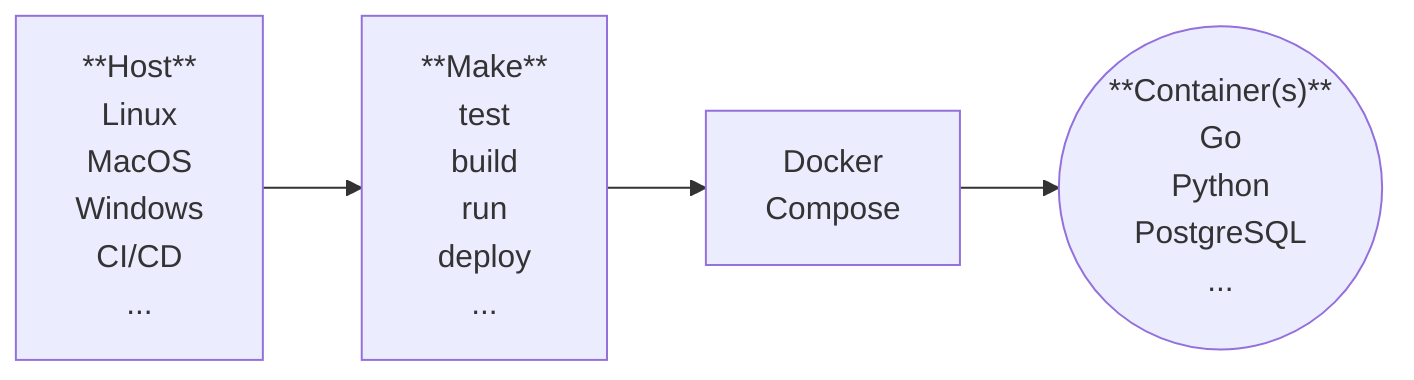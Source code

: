 graph LR
    host[**Host**
    Linux
    MacOS
    Windows
    CI/CD
    ...]
    make[**Make**
    test
    build
    run
    deploy
    ...
    ]
    host-->make
    make-->docker[Docker
    Compose]
    container(("&nbsp;&nbsp;&nbsp;&nbsp;**Container(s)**&nbsp;&nbsp;&nbsp;&nbsp;
        Go
        Python
        PostgreSQL
        ...
    "))
    docker-->container